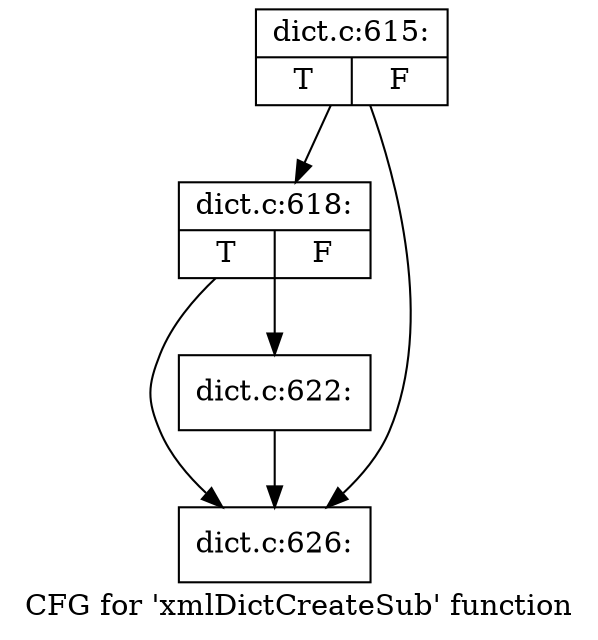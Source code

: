 digraph "CFG for 'xmlDictCreateSub' function" {
	label="CFG for 'xmlDictCreateSub' function";

	Node0x55a8bba880e0 [shape=record,label="{dict.c:615:|{<s0>T|<s1>F}}"];
	Node0x55a8bba880e0 -> Node0x55a8bba8b080;
	Node0x55a8bba880e0 -> Node0x55a8bba8b030;
	Node0x55a8bba8b080 [shape=record,label="{dict.c:618:|{<s0>T|<s1>F}}"];
	Node0x55a8bba8b080 -> Node0x55a8bba8afe0;
	Node0x55a8bba8b080 -> Node0x55a8bba8b030;
	Node0x55a8bba8afe0 [shape=record,label="{dict.c:622:}"];
	Node0x55a8bba8afe0 -> Node0x55a8bba8b030;
	Node0x55a8bba8b030 [shape=record,label="{dict.c:626:}"];
}
